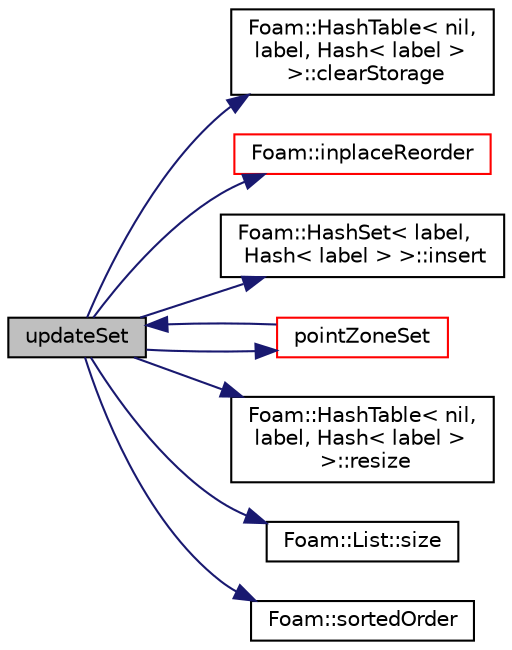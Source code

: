 digraph "updateSet"
{
  bgcolor="transparent";
  edge [fontname="Helvetica",fontsize="10",labelfontname="Helvetica",labelfontsize="10"];
  node [fontname="Helvetica",fontsize="10",shape=record];
  rankdir="LR";
  Node1 [label="updateSet",height=0.2,width=0.4,color="black", fillcolor="grey75", style="filled", fontcolor="black"];
  Node1 -> Node2 [color="midnightblue",fontsize="10",style="solid",fontname="Helvetica"];
  Node2 [label="Foam::HashTable\< nil,\l label, Hash\< label \>\l \>::clearStorage",height=0.2,width=0.4,color="black",URL="$a00984.html#a77e7fd5aa3adf14be9cbcd6e670f7843",tooltip="Clear the table entries and the table itself. "];
  Node1 -> Node3 [color="midnightblue",fontsize="10",style="solid",fontname="Helvetica"];
  Node3 [label="Foam::inplaceReorder",height=0.2,width=0.4,color="red",URL="$a10733.html#afacafc96b1d456a8ba5cfb6c77ff9eb7",tooltip="Inplace reorder the elements of a list. "];
  Node1 -> Node4 [color="midnightblue",fontsize="10",style="solid",fontname="Helvetica"];
  Node4 [label="Foam::HashSet\< label,\l Hash\< label \> \>::insert",height=0.2,width=0.4,color="black",URL="$a00982.html#a49f0753d9652681fc3a81f59951a0ad7",tooltip="Insert a new entry. "];
  Node1 -> Node5 [color="midnightblue",fontsize="10",style="solid",fontname="Helvetica"];
  Node5 [label="pointZoneSet",height=0.2,width=0.4,color="red",URL="$a01906.html#a30266f36aa376b247f8b93c81213a836",tooltip="Construct from objectRegistry and name. "];
  Node5 -> Node1 [color="midnightblue",fontsize="10",style="solid",fontname="Helvetica"];
  Node1 -> Node6 [color="midnightblue",fontsize="10",style="solid",fontname="Helvetica"];
  Node6 [label="Foam::HashTable\< nil,\l label, Hash\< label \>\l \>::resize",height=0.2,width=0.4,color="black",URL="$a00984.html#ae697ea15032f01f89988bb8ada677832",tooltip="Resize the hash table for efficiency. "];
  Node1 -> Node7 [color="midnightblue",fontsize="10",style="solid",fontname="Helvetica"];
  Node7 [label="Foam::List::size",height=0.2,width=0.4,color="black",URL="$a01364.html#a8a5f6fa29bd4b500caf186f60245b384",tooltip="Override size to be inconsistent with allocated storage. "];
  Node1 -> Node8 [color="midnightblue",fontsize="10",style="solid",fontname="Helvetica"];
  Node8 [label="Foam::sortedOrder",height=0.2,width=0.4,color="black",URL="$a10733.html#acf128ea037506c14446998bb7ca39264",tooltip="Generate the (stable) sort order for the list. "];
}
